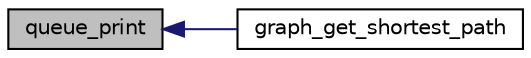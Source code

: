 digraph "queue_print"
{
  edge [fontname="Helvetica",fontsize="10",labelfontname="Helvetica",labelfontsize="10"];
  node [fontname="Helvetica",fontsize="10",shape=record];
  rankdir="LR";
  Node37 [label="queue_print",height=0.2,width=0.4,color="black", fillcolor="grey75", style="filled", fontcolor="black"];
  Node37 -> Node38 [dir="back",color="midnightblue",fontsize="10",style="solid",fontname="Helvetica"];
  Node38 [label="graph_get_shortest_path",height=0.2,width=0.4,color="black", fillcolor="white", style="filled",URL="$main_8c.html#acc1fcbcc3e325f5af376460d7273efd9"];
}
